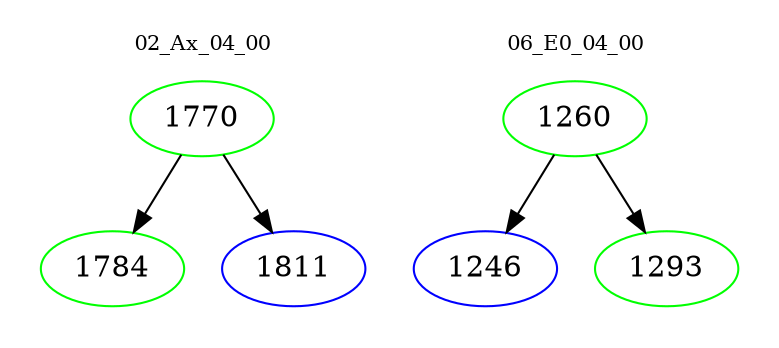 digraph{
subgraph cluster_0 {
color = white
label = "02_Ax_04_00";
fontsize=10;
T0_1770 [label="1770", color="green"]
T0_1770 -> T0_1784 [color="black"]
T0_1784 [label="1784", color="green"]
T0_1770 -> T0_1811 [color="black"]
T0_1811 [label="1811", color="blue"]
}
subgraph cluster_1 {
color = white
label = "06_E0_04_00";
fontsize=10;
T1_1260 [label="1260", color="green"]
T1_1260 -> T1_1246 [color="black"]
T1_1246 [label="1246", color="blue"]
T1_1260 -> T1_1293 [color="black"]
T1_1293 [label="1293", color="green"]
}
}
